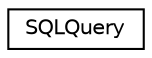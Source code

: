 digraph "Graphical Class Hierarchy"
{
 // LATEX_PDF_SIZE
  edge [fontname="Helvetica",fontsize="10",labelfontname="Helvetica",labelfontsize="10"];
  node [fontname="Helvetica",fontsize="10",shape=record];
  rankdir="LR";
  Node0 [label="SQLQuery",height=0.2,width=0.4,color="black", fillcolor="white", style="filled",URL="$classSQLQuery.html",tooltip=" "];
}
